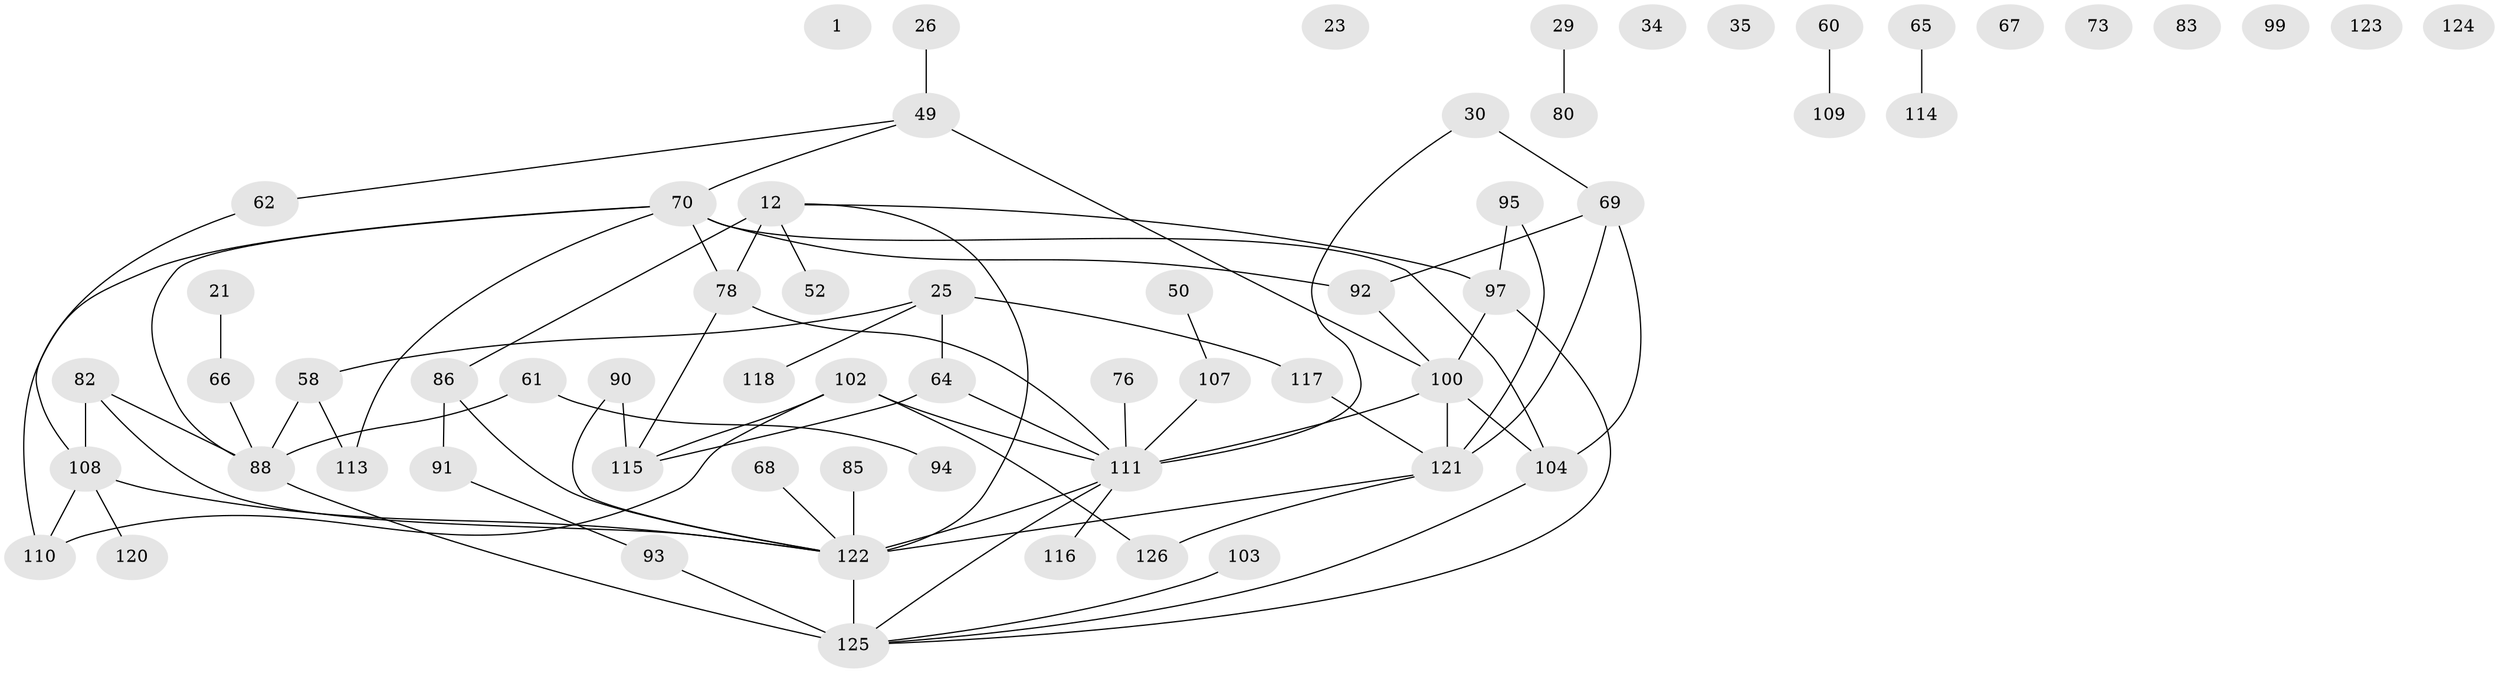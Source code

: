// original degree distribution, {0: 0.07936507936507936, 2: 0.30158730158730157, 4: 0.10317460317460317, 1: 0.16666666666666666, 3: 0.23015873015873015, 5: 0.07936507936507936, 6: 0.023809523809523808, 7: 0.015873015873015872}
// Generated by graph-tools (version 1.1) at 2025/38/03/09/25 04:38:52]
// undirected, 63 vertices, 77 edges
graph export_dot {
graph [start="1"]
  node [color=gray90,style=filled];
  1;
  12;
  21;
  23;
  25;
  26;
  29;
  30;
  34;
  35;
  49 [super="+4"];
  50;
  52 [super="+16"];
  58;
  60;
  61 [super="+8+44"];
  62;
  64 [super="+3+41"];
  65;
  66;
  67;
  68;
  69 [super="+17"];
  70 [super="+57"];
  73;
  76;
  78 [super="+31"];
  80;
  82 [super="+48"];
  83;
  85;
  86 [super="+47"];
  88;
  90;
  91;
  92 [super="+19"];
  93;
  94;
  95;
  97 [super="+20+89"];
  99;
  100 [super="+7+96"];
  102 [super="+71"];
  103;
  104;
  107;
  108 [super="+15+40"];
  109;
  110;
  111 [super="+59+106"];
  113 [super="+79"];
  114;
  115 [super="+72"];
  116;
  117;
  118;
  120;
  121 [super="+75"];
  122 [super="+45+84+105"];
  123;
  124;
  125 [super="+112+119"];
  126;
  12 -- 78 [weight=2];
  12 -- 86;
  12 -- 122;
  12 -- 97;
  12 -- 52;
  21 -- 66;
  25 -- 58;
  25 -- 117;
  25 -- 118;
  25 -- 64 [weight=2];
  26 -- 49;
  29 -- 80;
  30 -- 69;
  30 -- 111;
  49 -- 100 [weight=2];
  49 -- 62;
  49 -- 70;
  50 -- 107;
  58 -- 88;
  58 -- 113;
  60 -- 109;
  61 -- 94;
  61 -- 88;
  62 -- 108;
  64 -- 115;
  64 -- 111;
  65 -- 114;
  66 -- 88;
  68 -- 122;
  69 -- 121 [weight=2];
  69 -- 104;
  69 -- 92;
  70 -- 104;
  70 -- 110;
  70 -- 113 [weight=2];
  70 -- 88;
  70 -- 78;
  70 -- 92;
  76 -- 111;
  78 -- 115;
  78 -- 111;
  82 -- 122;
  82 -- 88;
  82 -- 108 [weight=2];
  85 -- 122 [weight=2];
  86 -- 91;
  86 -- 122 [weight=3];
  88 -- 125 [weight=2];
  90 -- 115;
  90 -- 122;
  91 -- 93;
  92 -- 100;
  93 -- 125;
  95 -- 121;
  95 -- 97;
  97 -- 100;
  97 -- 125;
  100 -- 121 [weight=2];
  100 -- 111 [weight=2];
  100 -- 104;
  102 -- 115 [weight=2];
  102 -- 126;
  102 -- 110;
  102 -- 111;
  103 -- 125;
  104 -- 125;
  107 -- 111;
  108 -- 122 [weight=2];
  108 -- 120;
  108 -- 110;
  111 -- 122 [weight=5];
  111 -- 116;
  111 -- 125;
  117 -- 121;
  121 -- 122;
  121 -- 126;
  122 -- 125 [weight=2];
}
